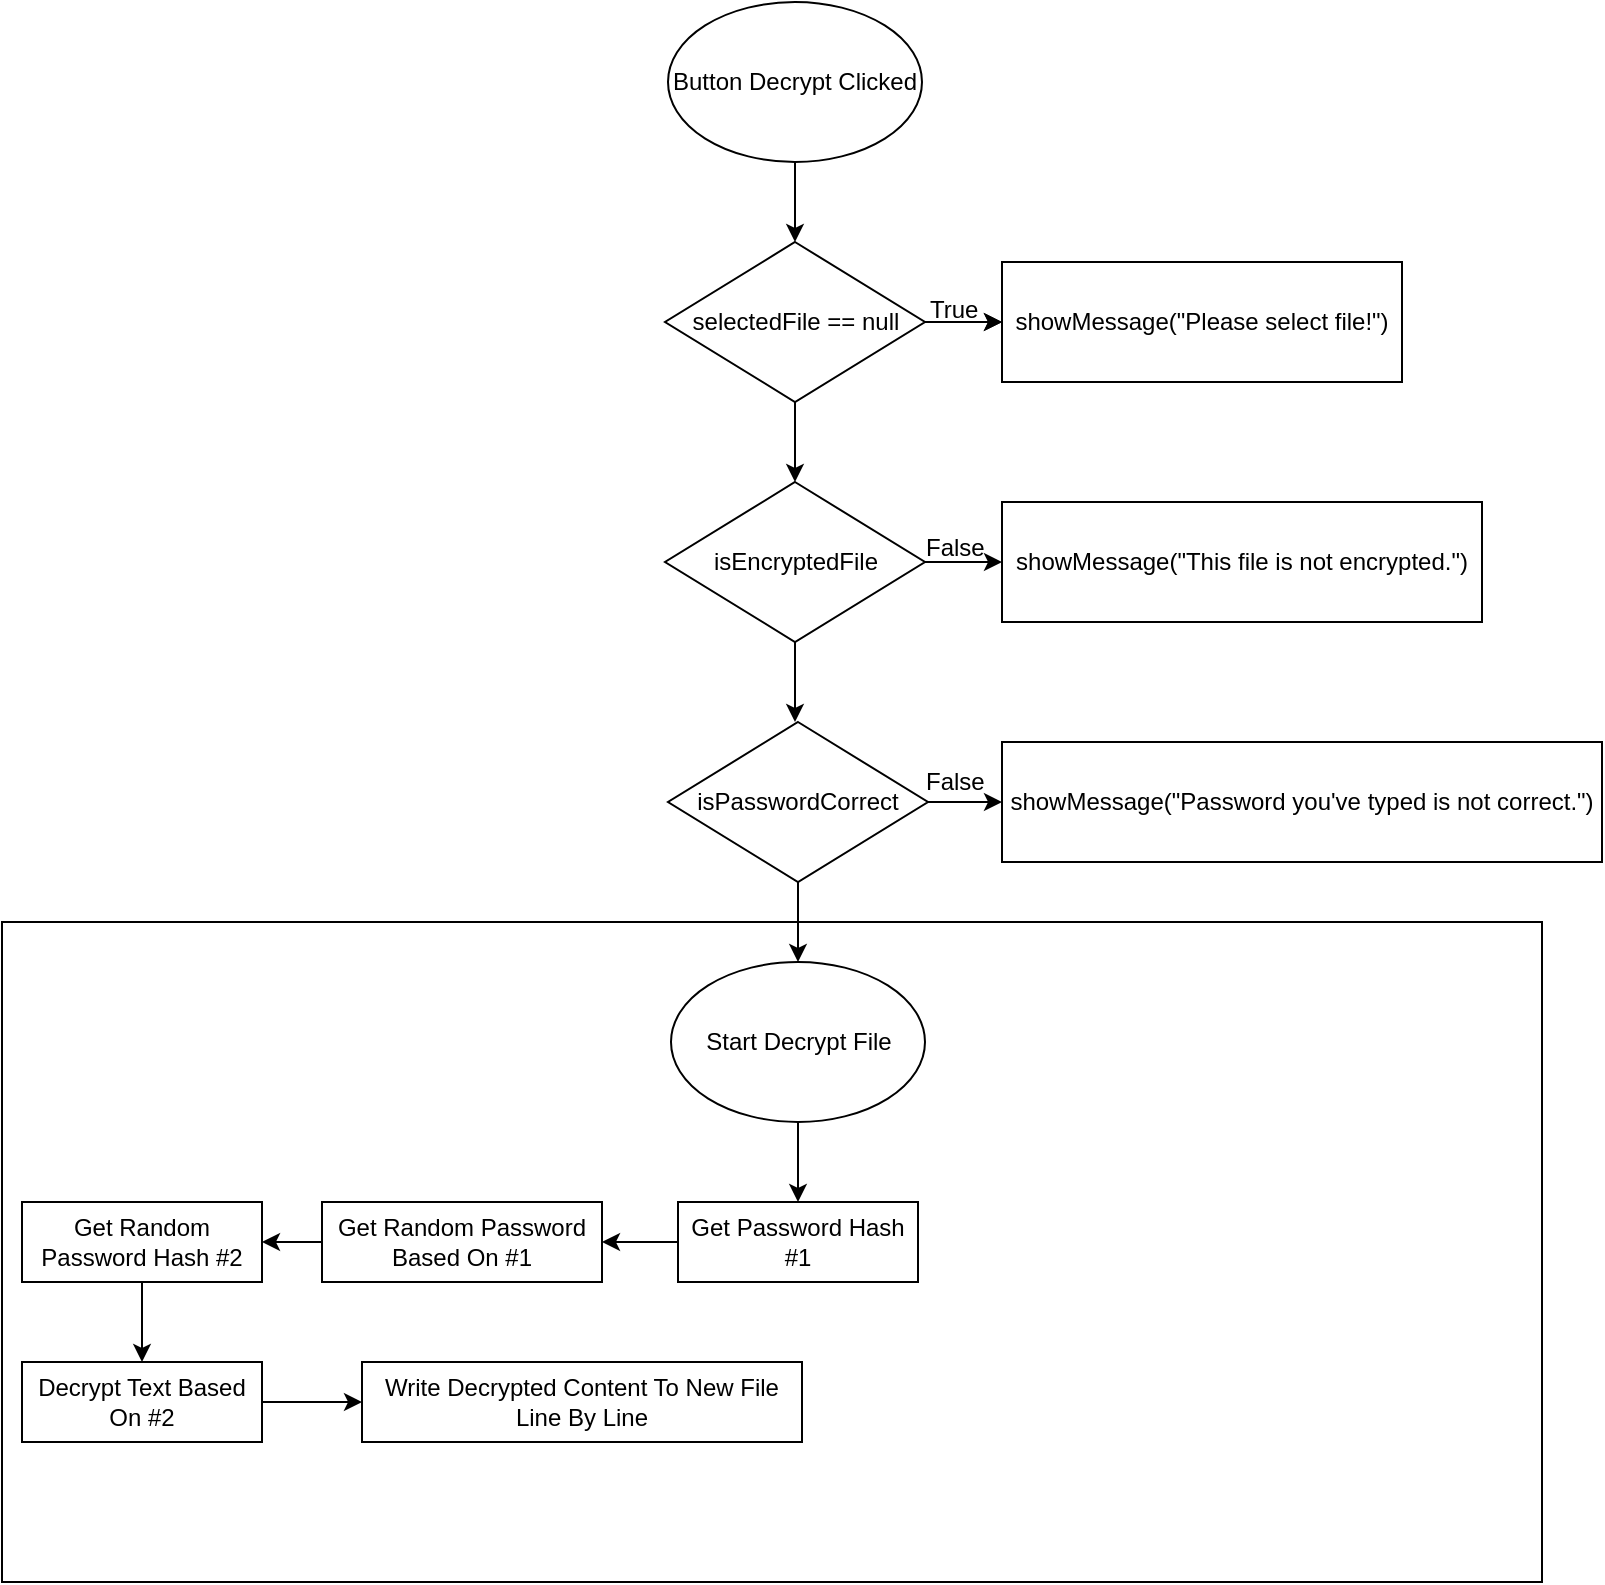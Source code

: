 <mxfile version="10.8.6" type="device"><diagram id="IdGHMcjKx_DfJx0lw3GE" name="Page-1"><mxGraphModel dx="1080" dy="566" grid="1" gridSize="10" guides="1" tooltips="1" connect="1" arrows="1" fold="1" page="1" pageScale="1" pageWidth="827" pageHeight="1169" math="0" shadow="0"><root><mxCell id="0"/><mxCell id="1" parent="0"/><mxCell id="O_aHKKmYxdRlATXuyQyG-24" value="" style="rounded=0;whiteSpace=wrap;html=1;fillColor=none;" vertex="1" parent="1"><mxGeometry x="20" y="500" width="770" height="330" as="geometry"/></mxCell><mxCell id="O_aHKKmYxdRlATXuyQyG-3" value="" style="edgeStyle=orthogonalEdgeStyle;rounded=0;orthogonalLoop=1;jettySize=auto;html=1;" edge="1" parent="1" source="O_aHKKmYxdRlATXuyQyG-1" target="O_aHKKmYxdRlATXuyQyG-2"><mxGeometry relative="1" as="geometry"/></mxCell><mxCell id="O_aHKKmYxdRlATXuyQyG-1" value="Button Decrypt Clicked" style="ellipse;whiteSpace=wrap;html=1;" vertex="1" parent="1"><mxGeometry x="353" y="40" width="127" height="80" as="geometry"/></mxCell><mxCell id="O_aHKKmYxdRlATXuyQyG-5" value="" style="edgeStyle=orthogonalEdgeStyle;rounded=0;orthogonalLoop=1;jettySize=auto;html=1;" edge="1" parent="1" source="O_aHKKmYxdRlATXuyQyG-2" target="O_aHKKmYxdRlATXuyQyG-4"><mxGeometry relative="1" as="geometry"/></mxCell><mxCell id="O_aHKKmYxdRlATXuyQyG-9" value="" style="edgeStyle=orthogonalEdgeStyle;rounded=0;orthogonalLoop=1;jettySize=auto;html=1;" edge="1" parent="1" source="O_aHKKmYxdRlATXuyQyG-2" target="O_aHKKmYxdRlATXuyQyG-6"><mxGeometry relative="1" as="geometry"/></mxCell><mxCell id="O_aHKKmYxdRlATXuyQyG-10" value="" style="edgeStyle=orthogonalEdgeStyle;rounded=0;orthogonalLoop=1;jettySize=auto;html=1;" edge="1" parent="1" source="O_aHKKmYxdRlATXuyQyG-2" target="O_aHKKmYxdRlATXuyQyG-4"><mxGeometry relative="1" as="geometry"/></mxCell><mxCell id="O_aHKKmYxdRlATXuyQyG-2" value="selectedFile == null" style="rhombus;whiteSpace=wrap;html=1;" vertex="1" parent="1"><mxGeometry x="351.5" y="160" width="130" height="80" as="geometry"/></mxCell><mxCell id="O_aHKKmYxdRlATXuyQyG-4" value="showMessage(&quot;Please select file!&quot;)" style="rounded=0;whiteSpace=wrap;html=1;" vertex="1" parent="1"><mxGeometry x="520" y="170" width="200" height="60" as="geometry"/></mxCell><mxCell id="O_aHKKmYxdRlATXuyQyG-8" value="" style="edgeStyle=orthogonalEdgeStyle;rounded=0;orthogonalLoop=1;jettySize=auto;html=1;" edge="1" parent="1" source="O_aHKKmYxdRlATXuyQyG-6" target="O_aHKKmYxdRlATXuyQyG-7"><mxGeometry relative="1" as="geometry"/></mxCell><mxCell id="O_aHKKmYxdRlATXuyQyG-14" value="" style="edgeStyle=orthogonalEdgeStyle;rounded=0;orthogonalLoop=1;jettySize=auto;html=1;" edge="1" parent="1" source="O_aHKKmYxdRlATXuyQyG-6"><mxGeometry relative="1" as="geometry"><mxPoint x="416.5" y="400" as="targetPoint"/></mxGeometry></mxCell><mxCell id="O_aHKKmYxdRlATXuyQyG-6" value="isEncryptedFile" style="rhombus;whiteSpace=wrap;html=1;" vertex="1" parent="1"><mxGeometry x="351.5" y="280" width="130" height="80" as="geometry"/></mxCell><mxCell id="O_aHKKmYxdRlATXuyQyG-7" value="showMessage(&quot;This file is not encrypted.&quot;)" style="rounded=0;whiteSpace=wrap;html=1;" vertex="1" parent="1"><mxGeometry x="520" y="290" width="240" height="60" as="geometry"/></mxCell><mxCell id="O_aHKKmYxdRlATXuyQyG-11" value="True" style="text;html=1;resizable=0;points=[];autosize=1;align=left;verticalAlign=top;spacingTop=-4;" vertex="1" parent="1"><mxGeometry x="481.5" y="184" width="40" height="20" as="geometry"/></mxCell><mxCell id="O_aHKKmYxdRlATXuyQyG-12" value="False" style="text;html=1;resizable=0;points=[];autosize=1;align=left;verticalAlign=top;spacingTop=-4;" vertex="1" parent="1"><mxGeometry x="480" y="303" width="40" height="20" as="geometry"/></mxCell><mxCell id="O_aHKKmYxdRlATXuyQyG-19" value="" style="edgeStyle=orthogonalEdgeStyle;rounded=0;orthogonalLoop=1;jettySize=auto;html=1;" edge="1" parent="1" source="O_aHKKmYxdRlATXuyQyG-16" target="O_aHKKmYxdRlATXuyQyG-18"><mxGeometry relative="1" as="geometry"/></mxCell><mxCell id="O_aHKKmYxdRlATXuyQyG-23" value="" style="edgeStyle=orthogonalEdgeStyle;rounded=0;orthogonalLoop=1;jettySize=auto;html=1;" edge="1" parent="1" source="O_aHKKmYxdRlATXuyQyG-16" target="O_aHKKmYxdRlATXuyQyG-21"><mxGeometry relative="1" as="geometry"/></mxCell><mxCell id="O_aHKKmYxdRlATXuyQyG-16" value="isPasswordCorrect" style="rhombus;whiteSpace=wrap;html=1;" vertex="1" parent="1"><mxGeometry x="353" y="400" width="130" height="80" as="geometry"/></mxCell><mxCell id="O_aHKKmYxdRlATXuyQyG-18" value="showMessage(&quot;Password you've typed is not correct.&quot;)" style="rounded=0;whiteSpace=wrap;html=1;" vertex="1" parent="1"><mxGeometry x="520" y="410" width="300" height="60" as="geometry"/></mxCell><mxCell id="O_aHKKmYxdRlATXuyQyG-20" value="False" style="text;html=1;resizable=0;points=[];autosize=1;align=left;verticalAlign=top;spacingTop=-4;" vertex="1" parent="1"><mxGeometry x="480" y="420" width="40" height="20" as="geometry"/></mxCell><mxCell id="O_aHKKmYxdRlATXuyQyG-26" value="" style="edgeStyle=orthogonalEdgeStyle;rounded=0;orthogonalLoop=1;jettySize=auto;html=1;" edge="1" parent="1" source="O_aHKKmYxdRlATXuyQyG-21" target="O_aHKKmYxdRlATXuyQyG-25"><mxGeometry relative="1" as="geometry"/></mxCell><mxCell id="O_aHKKmYxdRlATXuyQyG-21" value="Start Decrypt File" style="ellipse;whiteSpace=wrap;html=1;" vertex="1" parent="1"><mxGeometry x="354.5" y="520" width="127" height="80" as="geometry"/></mxCell><mxCell id="O_aHKKmYxdRlATXuyQyG-28" value="" style="edgeStyle=orthogonalEdgeStyle;rounded=0;orthogonalLoop=1;jettySize=auto;html=1;" edge="1" parent="1" source="O_aHKKmYxdRlATXuyQyG-25" target="O_aHKKmYxdRlATXuyQyG-27"><mxGeometry relative="1" as="geometry"/></mxCell><mxCell id="O_aHKKmYxdRlATXuyQyG-25" value="Get Password Hash #1" style="rounded=0;whiteSpace=wrap;html=1;fillColor=none;" vertex="1" parent="1"><mxGeometry x="358" y="640" width="120" height="40" as="geometry"/></mxCell><mxCell id="O_aHKKmYxdRlATXuyQyG-30" value="" style="edgeStyle=orthogonalEdgeStyle;rounded=0;orthogonalLoop=1;jettySize=auto;html=1;" edge="1" parent="1" source="O_aHKKmYxdRlATXuyQyG-27" target="O_aHKKmYxdRlATXuyQyG-29"><mxGeometry relative="1" as="geometry"/></mxCell><mxCell id="O_aHKKmYxdRlATXuyQyG-27" value="Get Random Password Based On #1" style="rounded=0;whiteSpace=wrap;html=1;fillColor=none;" vertex="1" parent="1"><mxGeometry x="180" y="640" width="140" height="40" as="geometry"/></mxCell><mxCell id="O_aHKKmYxdRlATXuyQyG-32" value="" style="edgeStyle=orthogonalEdgeStyle;rounded=0;orthogonalLoop=1;jettySize=auto;html=1;" edge="1" parent="1" source="O_aHKKmYxdRlATXuyQyG-29" target="O_aHKKmYxdRlATXuyQyG-31"><mxGeometry relative="1" as="geometry"/></mxCell><mxCell id="O_aHKKmYxdRlATXuyQyG-29" value="Get Random Password Hash #2" style="rounded=0;whiteSpace=wrap;html=1;fillColor=none;" vertex="1" parent="1"><mxGeometry x="30" y="640" width="120" height="40" as="geometry"/></mxCell><mxCell id="O_aHKKmYxdRlATXuyQyG-34" value="" style="edgeStyle=orthogonalEdgeStyle;rounded=0;orthogonalLoop=1;jettySize=auto;html=1;" edge="1" parent="1" source="O_aHKKmYxdRlATXuyQyG-31" target="O_aHKKmYxdRlATXuyQyG-33"><mxGeometry relative="1" as="geometry"/></mxCell><mxCell id="O_aHKKmYxdRlATXuyQyG-31" value="Decrypt Text Based On #2" style="rounded=0;whiteSpace=wrap;html=1;fillColor=none;" vertex="1" parent="1"><mxGeometry x="30" y="720" width="120" height="40" as="geometry"/></mxCell><mxCell id="O_aHKKmYxdRlATXuyQyG-33" value="Write Decrypted Content To New File Line By Line" style="rounded=0;whiteSpace=wrap;html=1;fillColor=none;" vertex="1" parent="1"><mxGeometry x="200" y="720" width="220" height="40" as="geometry"/></mxCell></root></mxGraphModel></diagram></mxfile>